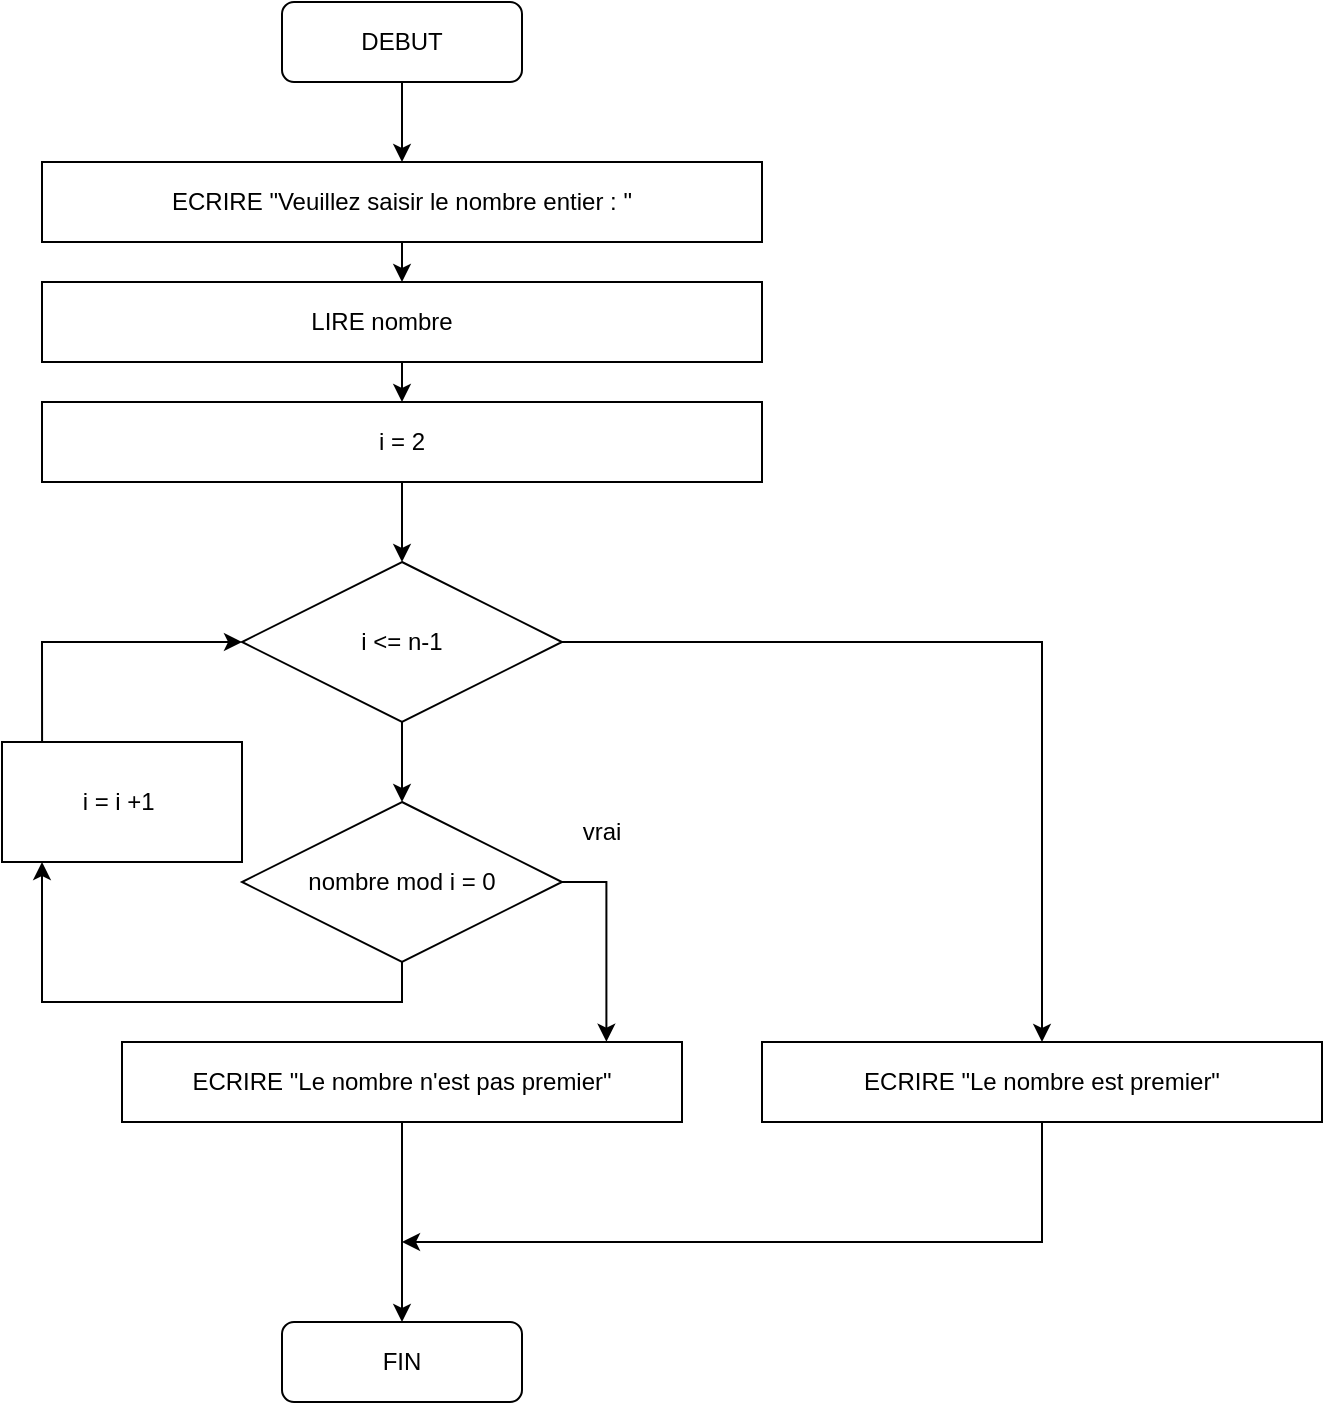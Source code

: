 <mxfile version="18.0.2" type="device"><diagram id="REEv37c_oc4EA8tnRq_p" name="Page-1"><mxGraphModel dx="611" dy="738" grid="1" gridSize="10" guides="1" tooltips="1" connect="1" arrows="1" fold="1" page="1" pageScale="1" pageWidth="827" pageHeight="1169" math="0" shadow="0"><root><mxCell id="0"/><mxCell id="1" parent="0"/><mxCell id="FHs2VWVpXRfARic_kNrv-31" style="edgeStyle=orthogonalEdgeStyle;rounded=0;orthogonalLoop=1;jettySize=auto;html=1;exitX=0.5;exitY=1;exitDx=0;exitDy=0;entryX=0.5;entryY=0;entryDx=0;entryDy=0;" parent="1" source="FHs2VWVpXRfARic_kNrv-1" target="FHs2VWVpXRfARic_kNrv-3" edge="1"><mxGeometry relative="1" as="geometry"/></mxCell><mxCell id="FHs2VWVpXRfARic_kNrv-1" value="" style="rounded=1;whiteSpace=wrap;html=1;fillColor=none;" parent="1" vertex="1"><mxGeometry x="160" y="40" width="120" height="40" as="geometry"/></mxCell><mxCell id="FHs2VWVpXRfARic_kNrv-2" value="DEBUT" style="text;html=1;strokeColor=none;fillColor=none;align=center;verticalAlign=middle;whiteSpace=wrap;rounded=0;" parent="1" vertex="1"><mxGeometry x="190" y="50" width="60" height="20" as="geometry"/></mxCell><mxCell id="FHs2VWVpXRfARic_kNrv-32" style="edgeStyle=orthogonalEdgeStyle;rounded=0;orthogonalLoop=1;jettySize=auto;html=1;exitX=0.5;exitY=1;exitDx=0;exitDy=0;entryX=0.5;entryY=0;entryDx=0;entryDy=0;" parent="1" source="FHs2VWVpXRfARic_kNrv-3" target="FHs2VWVpXRfARic_kNrv-5" edge="1"><mxGeometry relative="1" as="geometry"/></mxCell><mxCell id="FHs2VWVpXRfARic_kNrv-3" value="" style="rounded=0;whiteSpace=wrap;html=1;fillColor=none;" parent="1" vertex="1"><mxGeometry x="40" y="120" width="360" height="40" as="geometry"/></mxCell><mxCell id="FHs2VWVpXRfARic_kNrv-4" value="ECRIRE &quot;Veuillez saisir le nombre entier : &quot;" style="text;html=1;strokeColor=none;fillColor=none;align=center;verticalAlign=middle;whiteSpace=wrap;rounded=0;" parent="1" vertex="1"><mxGeometry x="60" y="127.5" width="320" height="25" as="geometry"/></mxCell><mxCell id="FHs2VWVpXRfARic_kNrv-33" style="edgeStyle=orthogonalEdgeStyle;rounded=0;orthogonalLoop=1;jettySize=auto;html=1;exitX=0.5;exitY=1;exitDx=0;exitDy=0;entryX=0.5;entryY=0;entryDx=0;entryDy=0;" parent="1" source="FHs2VWVpXRfARic_kNrv-5" target="FHs2VWVpXRfARic_kNrv-7" edge="1"><mxGeometry relative="1" as="geometry"/></mxCell><mxCell id="FHs2VWVpXRfARic_kNrv-5" value="" style="rounded=0;whiteSpace=wrap;html=1;fillColor=none;" parent="1" vertex="1"><mxGeometry x="40" y="180" width="360" height="40" as="geometry"/></mxCell><mxCell id="FHs2VWVpXRfARic_kNrv-6" value="LIRE nombre" style="text;html=1;strokeColor=none;fillColor=none;align=center;verticalAlign=middle;whiteSpace=wrap;rounded=0;" parent="1" vertex="1"><mxGeometry x="50" y="190" width="320" height="20" as="geometry"/></mxCell><mxCell id="FHs2VWVpXRfARic_kNrv-35" style="edgeStyle=orthogonalEdgeStyle;rounded=0;orthogonalLoop=1;jettySize=auto;html=1;exitX=0.5;exitY=1;exitDx=0;exitDy=0;entryX=0.5;entryY=0;entryDx=0;entryDy=0;" parent="1" source="FHs2VWVpXRfARic_kNrv-7" target="FHs2VWVpXRfARic_kNrv-9" edge="1"><mxGeometry relative="1" as="geometry"/></mxCell><mxCell id="FHs2VWVpXRfARic_kNrv-7" value="" style="rounded=0;whiteSpace=wrap;html=1;fillColor=none;" parent="1" vertex="1"><mxGeometry x="40" y="240" width="360" height="40" as="geometry"/></mxCell><mxCell id="FHs2VWVpXRfARic_kNrv-8" value="i = 2" style="text;html=1;strokeColor=none;fillColor=none;align=center;verticalAlign=middle;whiteSpace=wrap;rounded=0;" parent="1" vertex="1"><mxGeometry x="60" y="245" width="320" height="30" as="geometry"/></mxCell><mxCell id="FHs2VWVpXRfARic_kNrv-36" style="edgeStyle=orthogonalEdgeStyle;rounded=0;orthogonalLoop=1;jettySize=auto;html=1;exitX=0.5;exitY=1;exitDx=0;exitDy=0;entryX=0.5;entryY=0;entryDx=0;entryDy=0;" parent="1" source="FHs2VWVpXRfARic_kNrv-9" target="FHs2VWVpXRfARic_kNrv-11" edge="1"><mxGeometry relative="1" as="geometry"/></mxCell><mxCell id="FHs2VWVpXRfARic_kNrv-9" value="" style="rhombus;whiteSpace=wrap;html=1;fillColor=none;" parent="1" vertex="1"><mxGeometry x="140" y="320" width="160" height="80" as="geometry"/></mxCell><mxCell id="FHs2VWVpXRfARic_kNrv-10" value="i &amp;lt;= n-1" style="text;html=1;strokeColor=none;fillColor=none;align=center;verticalAlign=middle;whiteSpace=wrap;rounded=0;" parent="1" vertex="1"><mxGeometry x="170" y="345" width="100" height="30" as="geometry"/></mxCell><mxCell id="FHs2VWVpXRfARic_kNrv-17" style="edgeStyle=orthogonalEdgeStyle;rounded=0;orthogonalLoop=1;jettySize=auto;html=1;exitX=1;exitY=0.5;exitDx=0;exitDy=0;entryX=0.5;entryY=0;entryDx=0;entryDy=0;" parent="1" source="FHs2VWVpXRfARic_kNrv-9" target="FHs2VWVpXRfARic_kNrv-15" edge="1"><mxGeometry relative="1" as="geometry"/></mxCell><mxCell id="FHs2VWVpXRfARic_kNrv-41" style="edgeStyle=orthogonalEdgeStyle;rounded=0;orthogonalLoop=1;jettySize=auto;html=1;exitX=1;exitY=0.5;exitDx=0;exitDy=0;entryX=0.865;entryY=-0.004;entryDx=0;entryDy=0;entryPerimeter=0;" parent="1" source="FHs2VWVpXRfARic_kNrv-11" target="FHs2VWVpXRfARic_kNrv-13" edge="1"><mxGeometry relative="1" as="geometry"/></mxCell><mxCell id="FHs2VWVpXRfARic_kNrv-11" value="" style="rhombus;whiteSpace=wrap;html=1;fillColor=none;" parent="1" vertex="1"><mxGeometry x="140" y="440" width="160" height="80" as="geometry"/></mxCell><mxCell id="FHs2VWVpXRfARic_kNrv-12" value="nombre mod i = 0" style="text;html=1;strokeColor=none;fillColor=none;align=center;verticalAlign=middle;whiteSpace=wrap;rounded=0;" parent="1" vertex="1"><mxGeometry x="170" y="465" width="100" height="30" as="geometry"/></mxCell><mxCell id="FHs2VWVpXRfARic_kNrv-26" value="" style="edgeStyle=orthogonalEdgeStyle;rounded=0;orthogonalLoop=1;jettySize=auto;html=1;" parent="1" source="FHs2VWVpXRfARic_kNrv-13" target="FHs2VWVpXRfARic_kNrv-19" edge="1"><mxGeometry relative="1" as="geometry"/></mxCell><mxCell id="FHs2VWVpXRfARic_kNrv-13" value="" style="rounded=0;whiteSpace=wrap;html=1;fillColor=none;" parent="1" vertex="1"><mxGeometry x="80" y="560" width="280" height="40" as="geometry"/></mxCell><mxCell id="FHs2VWVpXRfARic_kNrv-14" value="ECRIRE &quot;Le nombre n'est pas premier&quot;" style="text;html=1;strokeColor=none;fillColor=none;align=center;verticalAlign=middle;whiteSpace=wrap;rounded=0;" parent="1" vertex="1"><mxGeometry x="100" y="565" width="240" height="30" as="geometry"/></mxCell><mxCell id="FHs2VWVpXRfARic_kNrv-39" style="edgeStyle=orthogonalEdgeStyle;rounded=0;orthogonalLoop=1;jettySize=auto;html=1;exitX=0.5;exitY=1;exitDx=0;exitDy=0;" parent="1" source="FHs2VWVpXRfARic_kNrv-15" edge="1"><mxGeometry relative="1" as="geometry"><mxPoint x="220" y="660" as="targetPoint"/><Array as="points"><mxPoint x="540" y="660"/></Array></mxGeometry></mxCell><mxCell id="FHs2VWVpXRfARic_kNrv-15" value="" style="rounded=0;whiteSpace=wrap;html=1;fillColor=none;" parent="1" vertex="1"><mxGeometry x="400" y="560" width="280" height="40" as="geometry"/></mxCell><mxCell id="FHs2VWVpXRfARic_kNrv-16" value="ECRIRE &quot;Le nombre est premier&quot;" style="text;html=1;strokeColor=none;fillColor=none;align=center;verticalAlign=middle;whiteSpace=wrap;rounded=0;" parent="1" vertex="1"><mxGeometry x="420" y="565" width="240" height="30" as="geometry"/></mxCell><mxCell id="FHs2VWVpXRfARic_kNrv-19" value="" style="rounded=1;whiteSpace=wrap;html=1;fillColor=none;" parent="1" vertex="1"><mxGeometry x="160" y="700" width="120" height="40" as="geometry"/></mxCell><mxCell id="FHs2VWVpXRfARic_kNrv-20" value="FIN" style="text;html=1;strokeColor=none;fillColor=none;align=center;verticalAlign=middle;whiteSpace=wrap;rounded=0;" parent="1" vertex="1"><mxGeometry x="190" y="705" width="60" height="30" as="geometry"/></mxCell><mxCell id="FHs2VWVpXRfARic_kNrv-38" value="" style="endArrow=classic;html=1;rounded=0;exitX=0.5;exitY=1;exitDx=0;exitDy=0;" parent="1" source="FHs2VWVpXRfARic_kNrv-11" edge="1"><mxGeometry width="50" height="50" relative="1" as="geometry"><mxPoint x="220" y="530" as="sourcePoint"/><mxPoint x="40" y="470" as="targetPoint"/><Array as="points"><mxPoint x="220" y="540"/><mxPoint x="40" y="540"/></Array></mxGeometry></mxCell><mxCell id="Ch282qDoZfxibMkGUqqm-1" value="vrai" style="text;html=1;strokeColor=none;fillColor=none;align=center;verticalAlign=middle;whiteSpace=wrap;rounded=0;" vertex="1" parent="1"><mxGeometry x="290" y="440" width="60" height="30" as="geometry"/></mxCell><mxCell id="Ch282qDoZfxibMkGUqqm-2" value="i = i +1&amp;nbsp;" style="rounded=0;whiteSpace=wrap;html=1;fillColor=none;" vertex="1" parent="1"><mxGeometry x="20" y="410" width="120" height="60" as="geometry"/></mxCell><mxCell id="Ch282qDoZfxibMkGUqqm-3" value="" style="endArrow=classic;html=1;rounded=0;exitX=0.167;exitY=0;exitDx=0;exitDy=0;entryX=0;entryY=0.5;entryDx=0;entryDy=0;exitPerimeter=0;" edge="1" parent="1" source="Ch282qDoZfxibMkGUqqm-2" target="FHs2VWVpXRfARic_kNrv-9"><mxGeometry width="50" height="50" relative="1" as="geometry"><mxPoint x="250" y="400" as="sourcePoint"/><mxPoint x="300" y="350" as="targetPoint"/><Array as="points"><mxPoint x="40" y="360"/></Array></mxGeometry></mxCell></root></mxGraphModel></diagram></mxfile>